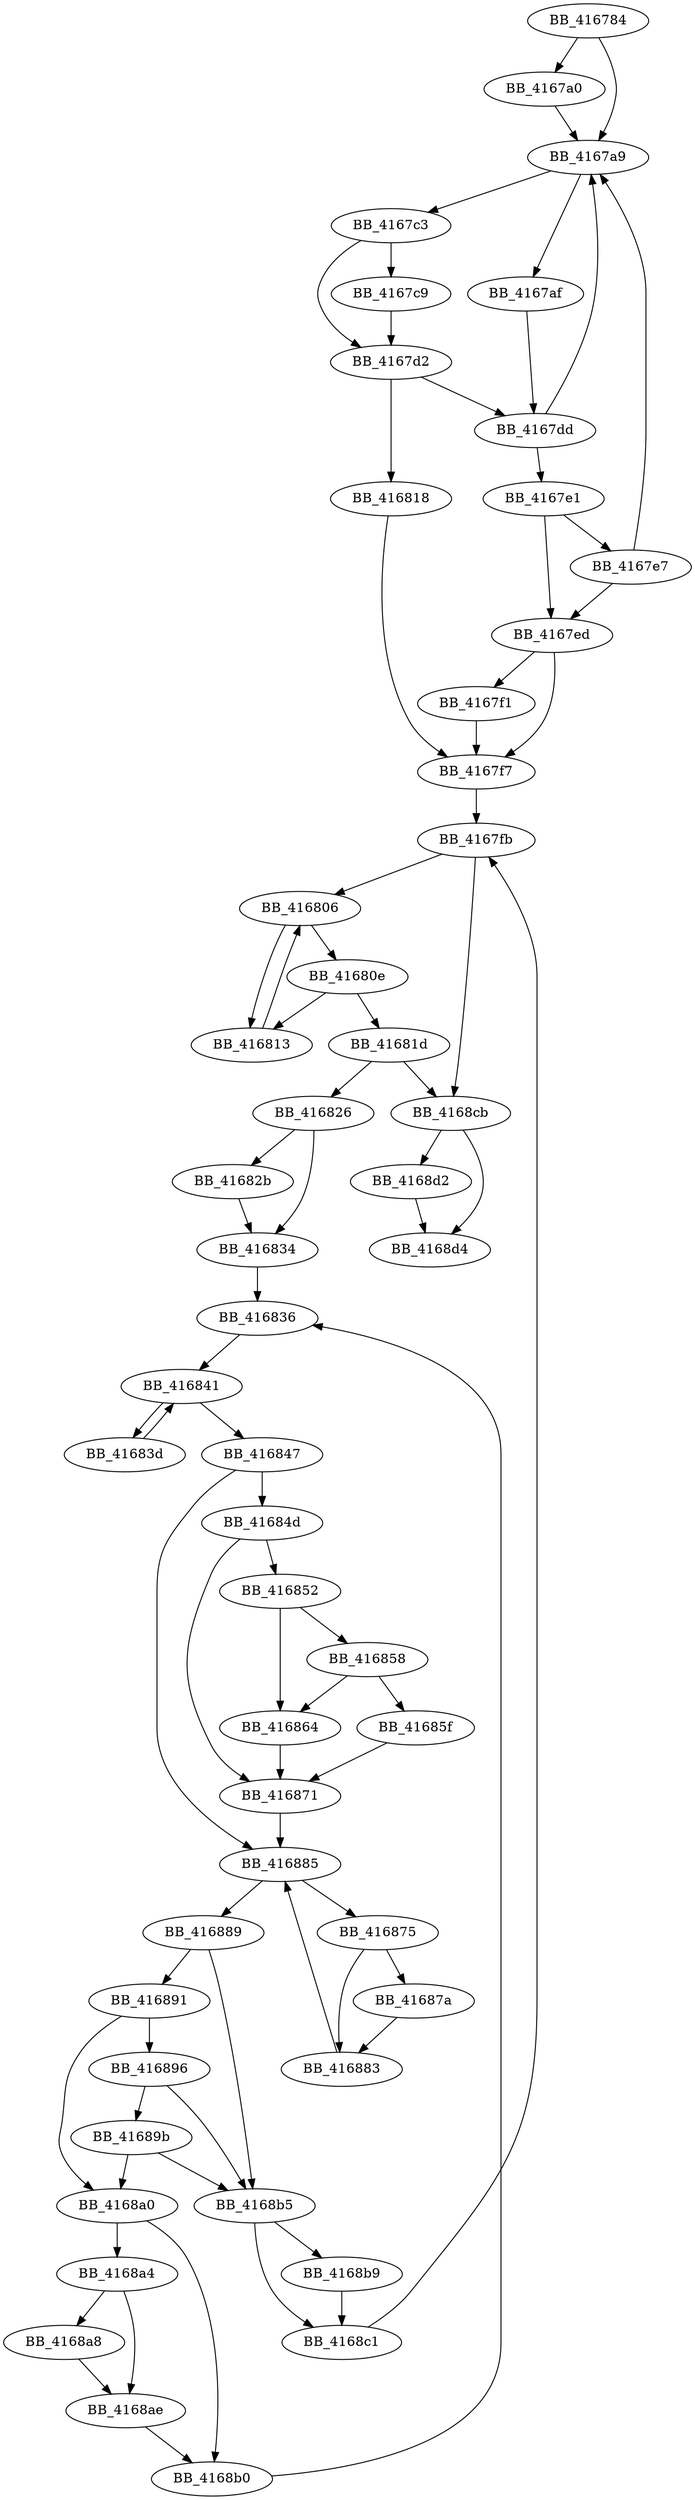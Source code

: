 DiGraph _wparse_cmdline{
BB_416784->BB_4167a0
BB_416784->BB_4167a9
BB_4167a0->BB_4167a9
BB_4167a9->BB_4167af
BB_4167a9->BB_4167c3
BB_4167af->BB_4167dd
BB_4167c3->BB_4167c9
BB_4167c3->BB_4167d2
BB_4167c9->BB_4167d2
BB_4167d2->BB_4167dd
BB_4167d2->BB_416818
BB_4167dd->BB_4167a9
BB_4167dd->BB_4167e1
BB_4167e1->BB_4167e7
BB_4167e1->BB_4167ed
BB_4167e7->BB_4167a9
BB_4167e7->BB_4167ed
BB_4167ed->BB_4167f1
BB_4167ed->BB_4167f7
BB_4167f1->BB_4167f7
BB_4167f7->BB_4167fb
BB_4167fb->BB_416806
BB_4167fb->BB_4168cb
BB_416806->BB_41680e
BB_416806->BB_416813
BB_41680e->BB_416813
BB_41680e->BB_41681d
BB_416813->BB_416806
BB_416818->BB_4167f7
BB_41681d->BB_416826
BB_41681d->BB_4168cb
BB_416826->BB_41682b
BB_416826->BB_416834
BB_41682b->BB_416834
BB_416834->BB_416836
BB_416836->BB_416841
BB_41683d->BB_416841
BB_416841->BB_41683d
BB_416841->BB_416847
BB_416847->BB_41684d
BB_416847->BB_416885
BB_41684d->BB_416852
BB_41684d->BB_416871
BB_416852->BB_416858
BB_416852->BB_416864
BB_416858->BB_41685f
BB_416858->BB_416864
BB_41685f->BB_416871
BB_416864->BB_416871
BB_416871->BB_416885
BB_416875->BB_41687a
BB_416875->BB_416883
BB_41687a->BB_416883
BB_416883->BB_416885
BB_416885->BB_416875
BB_416885->BB_416889
BB_416889->BB_416891
BB_416889->BB_4168b5
BB_416891->BB_416896
BB_416891->BB_4168a0
BB_416896->BB_41689b
BB_416896->BB_4168b5
BB_41689b->BB_4168a0
BB_41689b->BB_4168b5
BB_4168a0->BB_4168a4
BB_4168a0->BB_4168b0
BB_4168a4->BB_4168a8
BB_4168a4->BB_4168ae
BB_4168a8->BB_4168ae
BB_4168ae->BB_4168b0
BB_4168b0->BB_416836
BB_4168b5->BB_4168b9
BB_4168b5->BB_4168c1
BB_4168b9->BB_4168c1
BB_4168c1->BB_4167fb
BB_4168cb->BB_4168d2
BB_4168cb->BB_4168d4
BB_4168d2->BB_4168d4
}
